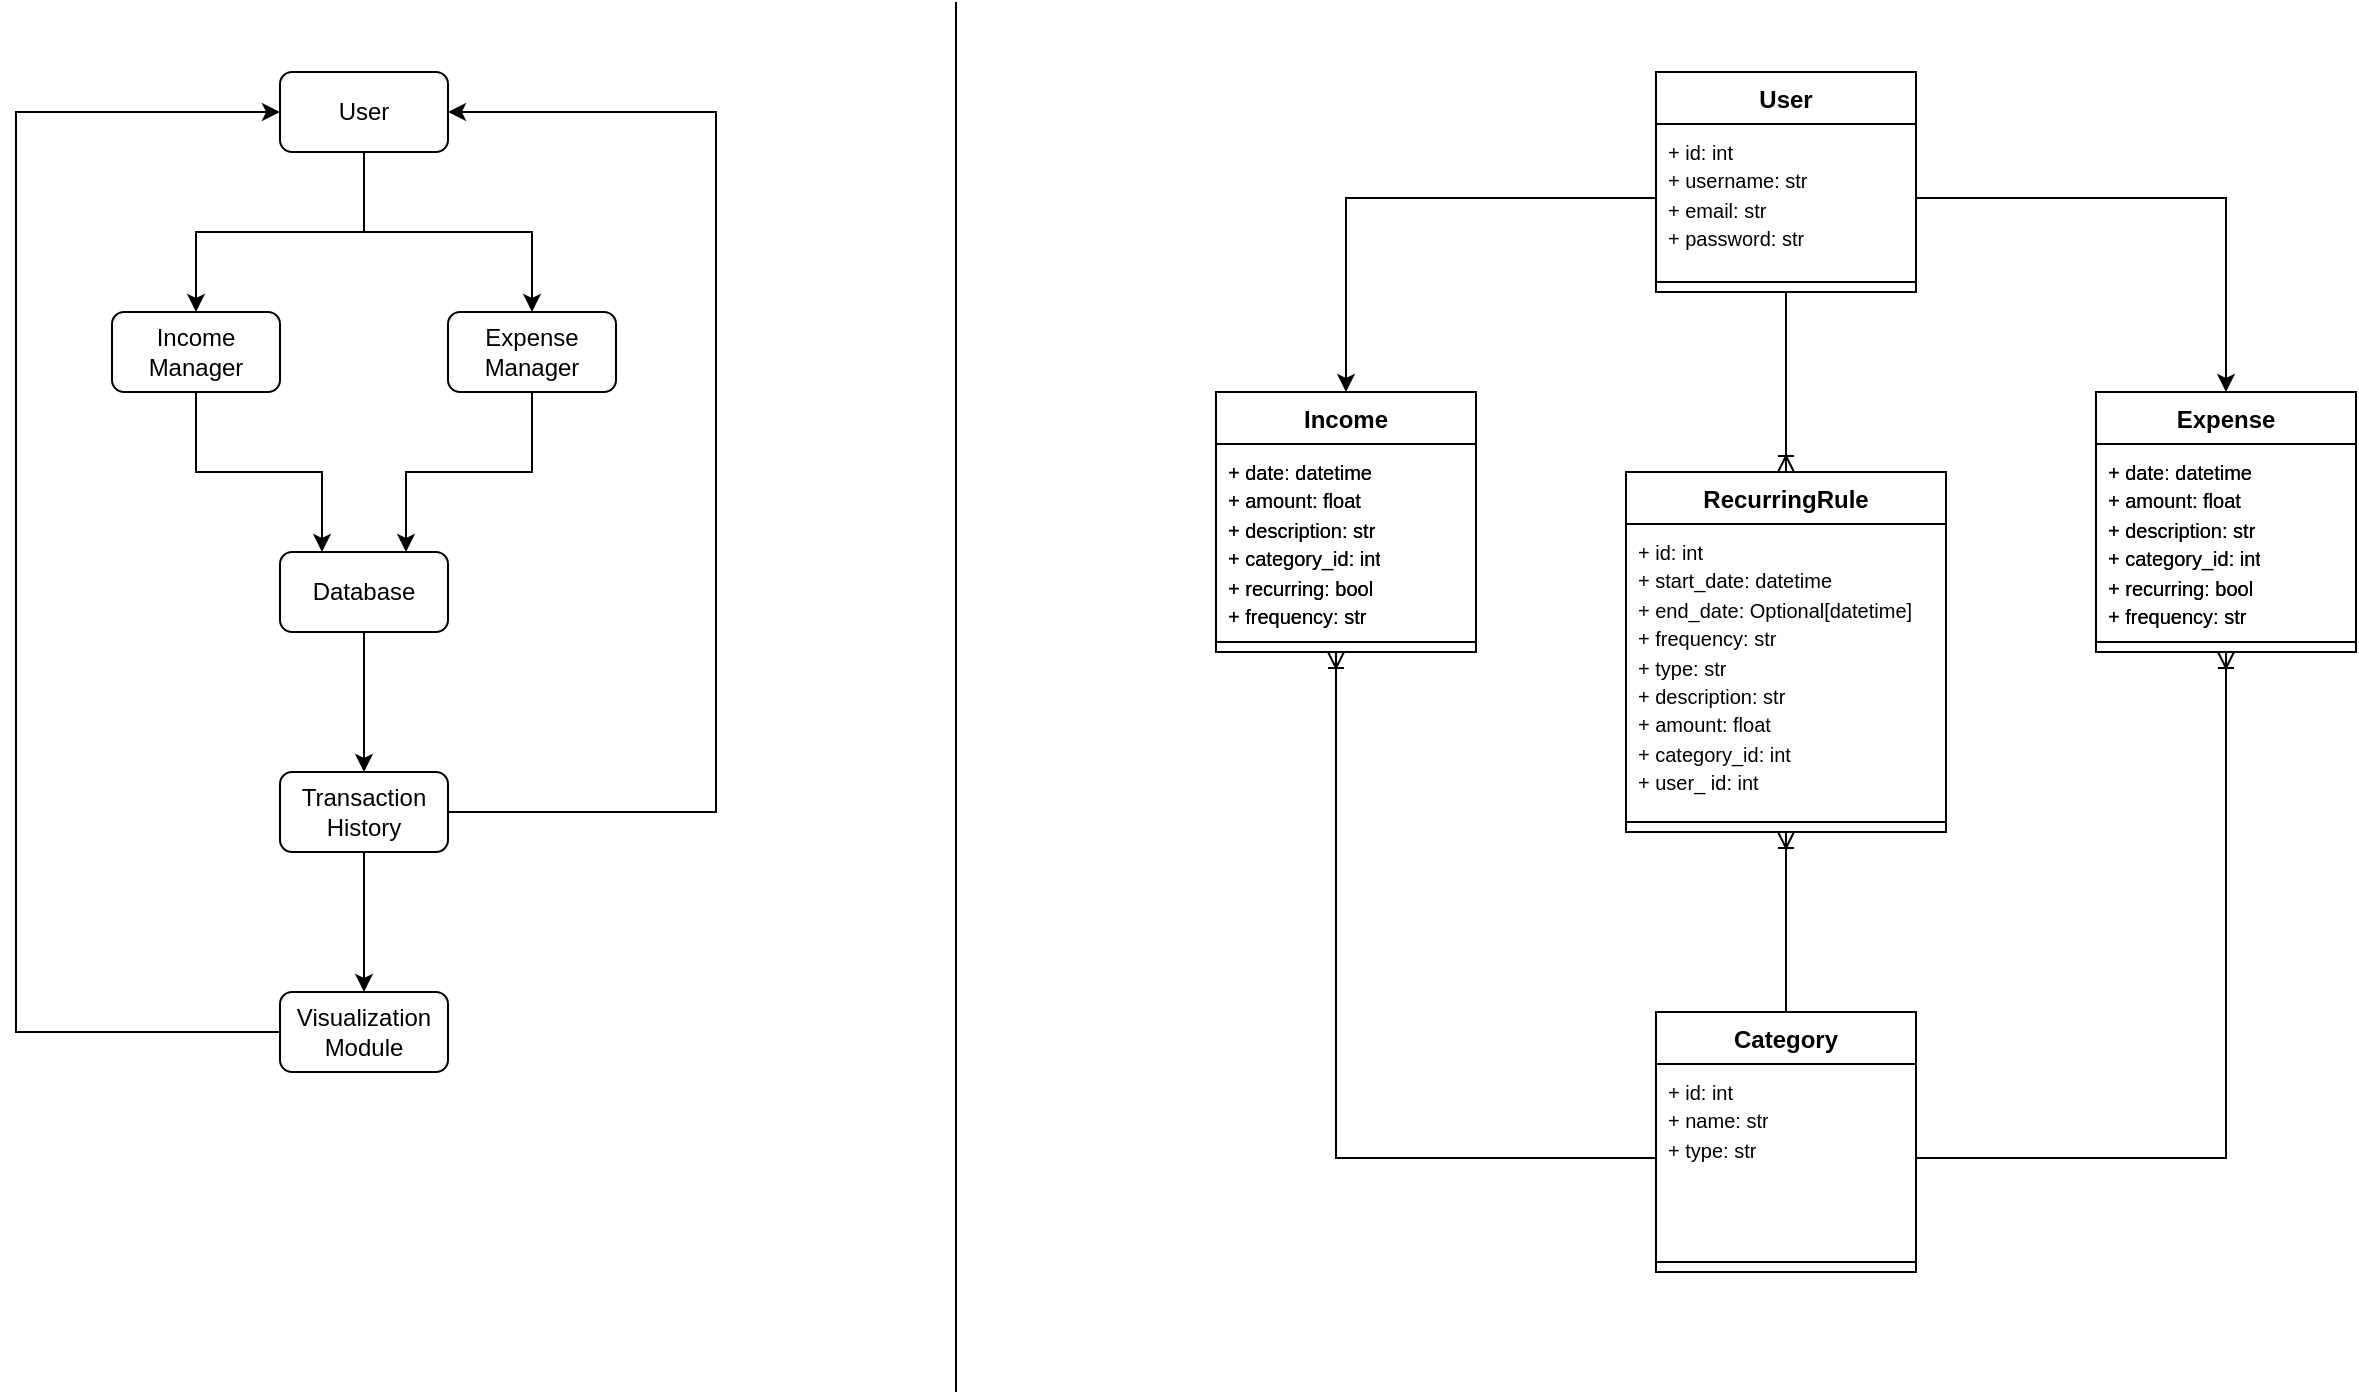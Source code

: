 <mxfile version="26.1.1">
  <diagram name="Page-1" id="XrkLnJ0hycbKe8j1wAib">
    <mxGraphModel dx="1259" dy="655" grid="1" gridSize="10" guides="1" tooltips="1" connect="1" arrows="1" fold="1" page="1" pageScale="1" pageWidth="827" pageHeight="1169" math="0" shadow="0">
      <root>
        <mxCell id="0" />
        <mxCell id="1" parent="0" />
        <mxCell id="haaevs13_YQ9W0cGdxfW-6" style="edgeStyle=orthogonalEdgeStyle;rounded=0;orthogonalLoop=1;jettySize=auto;html=1;entryX=0.5;entryY=0;entryDx=0;entryDy=0;" edge="1" parent="1" source="haaevs13_YQ9W0cGdxfW-1" target="haaevs13_YQ9W0cGdxfW-3">
          <mxGeometry relative="1" as="geometry" />
        </mxCell>
        <mxCell id="haaevs13_YQ9W0cGdxfW-7" style="edgeStyle=orthogonalEdgeStyle;rounded=0;orthogonalLoop=1;jettySize=auto;html=1;entryX=0.5;entryY=0;entryDx=0;entryDy=0;" edge="1" parent="1" source="haaevs13_YQ9W0cGdxfW-1" target="haaevs13_YQ9W0cGdxfW-4">
          <mxGeometry relative="1" as="geometry" />
        </mxCell>
        <mxCell id="haaevs13_YQ9W0cGdxfW-1" value="User" style="rounded=1;whiteSpace=wrap;html=1;" vertex="1" parent="1">
          <mxGeometry x="372" y="40" width="84" height="40" as="geometry" />
        </mxCell>
        <mxCell id="haaevs13_YQ9W0cGdxfW-9" style="edgeStyle=orthogonalEdgeStyle;rounded=0;orthogonalLoop=1;jettySize=auto;html=1;entryX=0.25;entryY=0;entryDx=0;entryDy=0;" edge="1" parent="1" source="haaevs13_YQ9W0cGdxfW-3" target="haaevs13_YQ9W0cGdxfW-5">
          <mxGeometry relative="1" as="geometry" />
        </mxCell>
        <mxCell id="haaevs13_YQ9W0cGdxfW-3" value="Income Manager" style="rounded=1;whiteSpace=wrap;html=1;" vertex="1" parent="1">
          <mxGeometry x="288" y="160" width="84" height="40" as="geometry" />
        </mxCell>
        <mxCell id="haaevs13_YQ9W0cGdxfW-10" style="edgeStyle=orthogonalEdgeStyle;rounded=0;orthogonalLoop=1;jettySize=auto;html=1;entryX=0.75;entryY=0;entryDx=0;entryDy=0;" edge="1" parent="1" source="haaevs13_YQ9W0cGdxfW-4" target="haaevs13_YQ9W0cGdxfW-5">
          <mxGeometry relative="1" as="geometry" />
        </mxCell>
        <mxCell id="haaevs13_YQ9W0cGdxfW-4" value="Expense Manager" style="rounded=1;whiteSpace=wrap;html=1;" vertex="1" parent="1">
          <mxGeometry x="456" y="160" width="84" height="40" as="geometry" />
        </mxCell>
        <mxCell id="haaevs13_YQ9W0cGdxfW-18" value="" style="edgeStyle=orthogonalEdgeStyle;rounded=0;orthogonalLoop=1;jettySize=auto;html=1;" edge="1" parent="1" source="haaevs13_YQ9W0cGdxfW-5" target="haaevs13_YQ9W0cGdxfW-11">
          <mxGeometry relative="1" as="geometry" />
        </mxCell>
        <mxCell id="haaevs13_YQ9W0cGdxfW-5" value="Database" style="rounded=1;whiteSpace=wrap;html=1;" vertex="1" parent="1">
          <mxGeometry x="372" y="280" width="84" height="40" as="geometry" />
        </mxCell>
        <mxCell id="haaevs13_YQ9W0cGdxfW-19" value="" style="edgeStyle=orthogonalEdgeStyle;rounded=0;orthogonalLoop=1;jettySize=auto;html=1;" edge="1" parent="1" source="haaevs13_YQ9W0cGdxfW-11" target="haaevs13_YQ9W0cGdxfW-12">
          <mxGeometry relative="1" as="geometry" />
        </mxCell>
        <mxCell id="haaevs13_YQ9W0cGdxfW-20" style="edgeStyle=orthogonalEdgeStyle;rounded=0;orthogonalLoop=1;jettySize=auto;html=1;entryX=1;entryY=0.5;entryDx=0;entryDy=0;" edge="1" parent="1" source="haaevs13_YQ9W0cGdxfW-11" target="haaevs13_YQ9W0cGdxfW-1">
          <mxGeometry relative="1" as="geometry">
            <Array as="points">
              <mxPoint x="590" y="410" />
              <mxPoint x="590" y="60" />
            </Array>
          </mxGeometry>
        </mxCell>
        <mxCell id="haaevs13_YQ9W0cGdxfW-11" value="Transaction History" style="rounded=1;whiteSpace=wrap;html=1;" vertex="1" parent="1">
          <mxGeometry x="372" y="390" width="84" height="40" as="geometry" />
        </mxCell>
        <mxCell id="haaevs13_YQ9W0cGdxfW-21" style="edgeStyle=orthogonalEdgeStyle;rounded=0;orthogonalLoop=1;jettySize=auto;html=1;entryX=0;entryY=0.5;entryDx=0;entryDy=0;" edge="1" parent="1" source="haaevs13_YQ9W0cGdxfW-12" target="haaevs13_YQ9W0cGdxfW-1">
          <mxGeometry relative="1" as="geometry">
            <Array as="points">
              <mxPoint x="240" y="520" />
              <mxPoint x="240" y="60" />
            </Array>
          </mxGeometry>
        </mxCell>
        <mxCell id="haaevs13_YQ9W0cGdxfW-12" value="Visualization Module" style="rounded=1;whiteSpace=wrap;html=1;" vertex="1" parent="1">
          <mxGeometry x="372" y="500" width="84" height="40" as="geometry" />
        </mxCell>
        <mxCell id="haaevs13_YQ9W0cGdxfW-24" value="Income" style="swimlane;fontStyle=1;align=center;verticalAlign=top;childLayout=stackLayout;horizontal=1;startSize=26;horizontalStack=0;resizeParent=1;resizeParentMax=0;resizeLast=0;collapsible=1;marginBottom=0;whiteSpace=wrap;html=1;" vertex="1" parent="1">
          <mxGeometry x="840" y="200" width="130" height="130" as="geometry" />
        </mxCell>
        <mxCell id="haaevs13_YQ9W0cGdxfW-25" value="&lt;font style=&quot;font-size: 10px;&quot;&gt;+ date: datetime&lt;/font&gt;&lt;div&gt;&lt;font style=&quot;font-size: 10px;&quot;&gt;+ amount: float&lt;/font&gt;&lt;/div&gt;&lt;div&gt;&lt;font style=&quot;font-size: 10px;&quot;&gt;+ description: str&lt;/font&gt;&lt;/div&gt;&lt;div&gt;&lt;font style=&quot;font-size: 10px;&quot;&gt;+ category_id: int&lt;/font&gt;&lt;/div&gt;&lt;div&gt;&lt;font style=&quot;font-size: 10px;&quot;&gt;+ recurring: bool&lt;/font&gt;&lt;/div&gt;&lt;div&gt;&lt;font style=&quot;font-size: 10px;&quot;&gt;+ frequency: str&amp;nbsp;&lt;/font&gt;&lt;/div&gt;&lt;div&gt;&lt;font style=&quot;font-size: 10px;&quot;&gt;&lt;br&gt;&lt;/font&gt;&lt;div&gt;&lt;br&gt;&lt;/div&gt;&lt;/div&gt;" style="text;strokeColor=none;fillColor=none;align=left;verticalAlign=top;spacingLeft=4;spacingRight=4;overflow=hidden;rotatable=0;points=[[0,0.5],[1,0.5]];portConstraint=eastwest;whiteSpace=wrap;html=1;" vertex="1" parent="haaevs13_YQ9W0cGdxfW-24">
          <mxGeometry y="26" width="130" height="94" as="geometry" />
        </mxCell>
        <mxCell id="haaevs13_YQ9W0cGdxfW-26" value="" style="line;strokeWidth=1;fillColor=none;align=left;verticalAlign=middle;spacingTop=-1;spacingLeft=3;spacingRight=3;rotatable=0;labelPosition=right;points=[];portConstraint=eastwest;strokeColor=inherit;" vertex="1" parent="haaevs13_YQ9W0cGdxfW-24">
          <mxGeometry y="120" width="130" height="10" as="geometry" />
        </mxCell>
        <mxCell id="haaevs13_YQ9W0cGdxfW-28" value="Expense" style="swimlane;fontStyle=1;align=center;verticalAlign=top;childLayout=stackLayout;horizontal=1;startSize=26;horizontalStack=0;resizeParent=1;resizeParentMax=0;resizeLast=0;collapsible=1;marginBottom=0;whiteSpace=wrap;html=1;" vertex="1" parent="1">
          <mxGeometry x="1280" y="200" width="130" height="130" as="geometry" />
        </mxCell>
        <mxCell id="haaevs13_YQ9W0cGdxfW-29" value="&lt;font style=&quot;font-size: 10px;&quot;&gt;+ date: datetime&lt;/font&gt;&lt;div&gt;&lt;font style=&quot;font-size: 10px;&quot;&gt;+ amount: float&lt;/font&gt;&lt;/div&gt;&lt;div&gt;&lt;font style=&quot;font-size: 10px;&quot;&gt;+ description: str&lt;/font&gt;&lt;/div&gt;&lt;div&gt;&lt;font style=&quot;font-size: 10px;&quot;&gt;+ category_id: int&lt;/font&gt;&lt;/div&gt;&lt;div&gt;&lt;font style=&quot;font-size: 10px;&quot;&gt;+ recurring: bool&lt;/font&gt;&lt;/div&gt;&lt;div&gt;&lt;font style=&quot;font-size: 10px;&quot;&gt;+ frequency: str&amp;nbsp;&lt;/font&gt;&lt;/div&gt;&lt;div&gt;&lt;font style=&quot;font-size: 10px;&quot;&gt;&lt;br&gt;&lt;/font&gt;&lt;div&gt;&lt;br&gt;&lt;/div&gt;&lt;/div&gt;" style="text;strokeColor=none;fillColor=none;align=left;verticalAlign=top;spacingLeft=4;spacingRight=4;overflow=hidden;rotatable=0;points=[[0,0.5],[1,0.5]];portConstraint=eastwest;whiteSpace=wrap;html=1;" vertex="1" parent="haaevs13_YQ9W0cGdxfW-28">
          <mxGeometry y="26" width="130" height="94" as="geometry" />
        </mxCell>
        <mxCell id="haaevs13_YQ9W0cGdxfW-30" value="" style="line;strokeWidth=1;fillColor=none;align=left;verticalAlign=middle;spacingTop=-1;spacingLeft=3;spacingRight=3;rotatable=0;labelPosition=right;points=[];portConstraint=eastwest;strokeColor=inherit;" vertex="1" parent="haaevs13_YQ9W0cGdxfW-28">
          <mxGeometry y="120" width="130" height="10" as="geometry" />
        </mxCell>
        <mxCell id="haaevs13_YQ9W0cGdxfW-32" value="" style="endArrow=none;html=1;rounded=0;" edge="1" parent="1">
          <mxGeometry width="50" height="50" relative="1" as="geometry">
            <mxPoint x="710" y="700" as="sourcePoint" />
            <mxPoint x="710" y="5" as="targetPoint" />
          </mxGeometry>
        </mxCell>
        <mxCell id="haaevs13_YQ9W0cGdxfW-33" value="User" style="swimlane;fontStyle=1;align=center;verticalAlign=top;childLayout=stackLayout;horizontal=1;startSize=26;horizontalStack=0;resizeParent=1;resizeParentMax=0;resizeLast=0;collapsible=1;marginBottom=0;whiteSpace=wrap;html=1;" vertex="1" parent="1">
          <mxGeometry x="1060" y="40" width="130" height="110" as="geometry" />
        </mxCell>
        <mxCell id="haaevs13_YQ9W0cGdxfW-41" value="&lt;div&gt;&lt;div&gt;&lt;span style=&quot;font-size: 10px;&quot;&gt;+ id: int&lt;/span&gt;&lt;/div&gt;&lt;/div&gt;&lt;div&gt;&lt;span style=&quot;font-size: 10px;&quot;&gt;+ username: str&lt;/span&gt;&lt;/div&gt;&lt;div&gt;&lt;span style=&quot;font-size: 10px;&quot;&gt;+ email: str&lt;/span&gt;&lt;/div&gt;&lt;div&gt;&lt;span style=&quot;font-size: 10px;&quot;&gt;+ password: str&lt;/span&gt;&lt;/div&gt;" style="text;strokeColor=none;fillColor=none;align=left;verticalAlign=top;spacingLeft=4;spacingRight=4;overflow=hidden;rotatable=0;points=[[0,0.5],[1,0.5]];portConstraint=eastwest;whiteSpace=wrap;html=1;" vertex="1" parent="haaevs13_YQ9W0cGdxfW-33">
          <mxGeometry y="26" width="130" height="74" as="geometry" />
        </mxCell>
        <mxCell id="haaevs13_YQ9W0cGdxfW-35" value="" style="line;strokeWidth=1;fillColor=none;align=left;verticalAlign=middle;spacingTop=-1;spacingLeft=3;spacingRight=3;rotatable=0;labelPosition=right;points=[];portConstraint=eastwest;strokeColor=inherit;" vertex="1" parent="haaevs13_YQ9W0cGdxfW-33">
          <mxGeometry y="100" width="130" height="10" as="geometry" />
        </mxCell>
        <mxCell id="haaevs13_YQ9W0cGdxfW-40" style="edgeStyle=orthogonalEdgeStyle;rounded=0;orthogonalLoop=1;jettySize=auto;html=1;entryX=0.5;entryY=0;entryDx=0;entryDy=0;exitX=1;exitY=0.5;exitDx=0;exitDy=0;" edge="1" parent="1" source="haaevs13_YQ9W0cGdxfW-41" target="haaevs13_YQ9W0cGdxfW-28">
          <mxGeometry relative="1" as="geometry">
            <mxPoint x="1190" y="177" as="sourcePoint" />
          </mxGeometry>
        </mxCell>
        <mxCell id="haaevs13_YQ9W0cGdxfW-42" style="edgeStyle=orthogonalEdgeStyle;rounded=0;orthogonalLoop=1;jettySize=auto;html=1;exitX=0;exitY=0.5;exitDx=0;exitDy=0;" edge="1" parent="1" source="haaevs13_YQ9W0cGdxfW-41" target="haaevs13_YQ9W0cGdxfW-24">
          <mxGeometry relative="1" as="geometry">
            <mxPoint x="1060" y="177" as="sourcePoint" />
          </mxGeometry>
        </mxCell>
        <mxCell id="haaevs13_YQ9W0cGdxfW-57" value="" style="fontSize=12;html=1;endArrow=ERoneToMany;rounded=0;exitX=0;exitY=0.5;exitDx=0;exitDy=0;edgeStyle=elbowEdgeStyle;" edge="1" parent="1" source="haaevs13_YQ9W0cGdxfW-69" target="haaevs13_YQ9W0cGdxfW-26">
          <mxGeometry width="100" height="100" relative="1" as="geometry">
            <mxPoint x="900" y="583" as="sourcePoint" />
            <mxPoint x="910" y="370" as="targetPoint" />
            <Array as="points">
              <mxPoint x="900" y="450" />
            </Array>
          </mxGeometry>
        </mxCell>
        <mxCell id="haaevs13_YQ9W0cGdxfW-58" value="RecurringRule" style="swimlane;fontStyle=1;align=center;verticalAlign=top;childLayout=stackLayout;horizontal=1;startSize=26;horizontalStack=0;resizeParent=1;resizeParentMax=0;resizeLast=0;collapsible=1;marginBottom=0;whiteSpace=wrap;html=1;" vertex="1" parent="1">
          <mxGeometry x="1045" y="240" width="160" height="180" as="geometry" />
        </mxCell>
        <mxCell id="haaevs13_YQ9W0cGdxfW-59" value="&lt;div&gt;&lt;div&gt;&lt;span style=&quot;font-size: 10px;&quot;&gt;+ id: int&lt;/span&gt;&lt;/div&gt;&lt;/div&gt;&lt;div&gt;&lt;span style=&quot;font-size: 10px;&quot;&gt;+ start_date: datetime&lt;/span&gt;&lt;/div&gt;&lt;div&gt;&lt;span style=&quot;font-size: 10px;&quot;&gt;+ end_date: Optional[datetime]&lt;/span&gt;&lt;/div&gt;&lt;div&gt;&lt;span style=&quot;font-size: 10px;&quot;&gt;+ frequency: str&lt;/span&gt;&lt;/div&gt;&lt;div&gt;&lt;span style=&quot;font-size: 10px;&quot;&gt;+ type: str&lt;/span&gt;&lt;/div&gt;&lt;div&gt;&lt;span style=&quot;font-size: 10px;&quot;&gt;+ description: str&lt;/span&gt;&lt;/div&gt;&lt;div&gt;&lt;span style=&quot;font-size: 10px;&quot;&gt;+ amount: float&lt;/span&gt;&lt;/div&gt;&lt;div&gt;&lt;span style=&quot;font-size: 10px;&quot;&gt;+ category_id: int&lt;/span&gt;&lt;/div&gt;&lt;div&gt;&lt;span style=&quot;font-size: 10px;&quot;&gt;+ user_ id: int&lt;/span&gt;&lt;/div&gt;&lt;div&gt;&lt;span style=&quot;font-size: 10px;&quot;&gt;&lt;br&gt;&lt;/span&gt;&lt;/div&gt;" style="text;strokeColor=none;fillColor=none;align=left;verticalAlign=top;spacingLeft=4;spacingRight=4;overflow=hidden;rotatable=0;points=[[0,0.5],[1,0.5]];portConstraint=eastwest;whiteSpace=wrap;html=1;" vertex="1" parent="haaevs13_YQ9W0cGdxfW-58">
          <mxGeometry y="26" width="160" height="144" as="geometry" />
        </mxCell>
        <mxCell id="haaevs13_YQ9W0cGdxfW-60" value="" style="line;strokeWidth=1;fillColor=none;align=left;verticalAlign=middle;spacingTop=-1;spacingLeft=3;spacingRight=3;rotatable=0;labelPosition=right;points=[];portConstraint=eastwest;strokeColor=inherit;" vertex="1" parent="haaevs13_YQ9W0cGdxfW-58">
          <mxGeometry y="170" width="160" height="10" as="geometry" />
        </mxCell>
        <mxCell id="haaevs13_YQ9W0cGdxfW-62" value="Expense" style="swimlane;fontStyle=1;align=center;verticalAlign=top;childLayout=stackLayout;horizontal=1;startSize=26;horizontalStack=0;resizeParent=1;resizeParentMax=0;resizeLast=0;collapsible=1;marginBottom=0;whiteSpace=wrap;html=1;" vertex="1" parent="1">
          <mxGeometry x="1280" y="200" width="130" height="130" as="geometry" />
        </mxCell>
        <mxCell id="haaevs13_YQ9W0cGdxfW-63" value="&lt;font style=&quot;font-size: 10px;&quot;&gt;+ date: datetime&lt;/font&gt;&lt;div&gt;&lt;font style=&quot;font-size: 10px;&quot;&gt;+ amount: float&lt;/font&gt;&lt;/div&gt;&lt;div&gt;&lt;font style=&quot;font-size: 10px;&quot;&gt;+ description: str&lt;/font&gt;&lt;/div&gt;&lt;div&gt;&lt;font style=&quot;font-size: 10px;&quot;&gt;+ category_id: int&lt;/font&gt;&lt;/div&gt;&lt;div&gt;&lt;font style=&quot;font-size: 10px;&quot;&gt;+ recurring: bool&lt;/font&gt;&lt;/div&gt;&lt;div&gt;&lt;font style=&quot;font-size: 10px;&quot;&gt;+ frequency: str&amp;nbsp;&lt;/font&gt;&lt;/div&gt;&lt;div&gt;&lt;font style=&quot;font-size: 10px;&quot;&gt;&lt;br&gt;&lt;/font&gt;&lt;div&gt;&lt;br&gt;&lt;/div&gt;&lt;/div&gt;" style="text;strokeColor=none;fillColor=none;align=left;verticalAlign=top;spacingLeft=4;spacingRight=4;overflow=hidden;rotatable=0;points=[[0,0.5],[1,0.5]];portConstraint=eastwest;whiteSpace=wrap;html=1;" vertex="1" parent="haaevs13_YQ9W0cGdxfW-62">
          <mxGeometry y="26" width="130" height="94" as="geometry" />
        </mxCell>
        <mxCell id="haaevs13_YQ9W0cGdxfW-64" value="" style="line;strokeWidth=1;fillColor=none;align=left;verticalAlign=middle;spacingTop=-1;spacingLeft=3;spacingRight=3;rotatable=0;labelPosition=right;points=[];portConstraint=eastwest;strokeColor=inherit;" vertex="1" parent="haaevs13_YQ9W0cGdxfW-62">
          <mxGeometry y="120" width="130" height="10" as="geometry" />
        </mxCell>
        <mxCell id="haaevs13_YQ9W0cGdxfW-65" value="Income" style="swimlane;fontStyle=1;align=center;verticalAlign=top;childLayout=stackLayout;horizontal=1;startSize=26;horizontalStack=0;resizeParent=1;resizeParentMax=0;resizeLast=0;collapsible=1;marginBottom=0;whiteSpace=wrap;html=1;" vertex="1" parent="1">
          <mxGeometry x="840" y="200" width="130" height="130" as="geometry" />
        </mxCell>
        <mxCell id="haaevs13_YQ9W0cGdxfW-66" value="&lt;font style=&quot;font-size: 10px;&quot;&gt;+ date: datetime&lt;/font&gt;&lt;div&gt;&lt;font style=&quot;font-size: 10px;&quot;&gt;+ amount: float&lt;/font&gt;&lt;/div&gt;&lt;div&gt;&lt;font style=&quot;font-size: 10px;&quot;&gt;+ description: str&lt;/font&gt;&lt;/div&gt;&lt;div&gt;&lt;font style=&quot;font-size: 10px;&quot;&gt;+ category_id: int&lt;/font&gt;&lt;/div&gt;&lt;div&gt;&lt;font style=&quot;font-size: 10px;&quot;&gt;+ recurring: bool&lt;/font&gt;&lt;/div&gt;&lt;div&gt;&lt;font style=&quot;font-size: 10px;&quot;&gt;+ frequency: str&amp;nbsp;&lt;/font&gt;&lt;/div&gt;&lt;div&gt;&lt;font style=&quot;font-size: 10px;&quot;&gt;&lt;br&gt;&lt;/font&gt;&lt;div&gt;&lt;br&gt;&lt;/div&gt;&lt;/div&gt;" style="text;strokeColor=none;fillColor=none;align=left;verticalAlign=top;spacingLeft=4;spacingRight=4;overflow=hidden;rotatable=0;points=[[0,0.5],[1,0.5]];portConstraint=eastwest;whiteSpace=wrap;html=1;" vertex="1" parent="haaevs13_YQ9W0cGdxfW-65">
          <mxGeometry y="26" width="130" height="94" as="geometry" />
        </mxCell>
        <mxCell id="haaevs13_YQ9W0cGdxfW-67" value="" style="line;strokeWidth=1;fillColor=none;align=left;verticalAlign=middle;spacingTop=-1;spacingLeft=3;spacingRight=3;rotatable=0;labelPosition=right;points=[];portConstraint=eastwest;strokeColor=inherit;" vertex="1" parent="haaevs13_YQ9W0cGdxfW-65">
          <mxGeometry y="120" width="130" height="10" as="geometry" />
        </mxCell>
        <mxCell id="haaevs13_YQ9W0cGdxfW-68" value="Category" style="swimlane;fontStyle=1;align=center;verticalAlign=top;childLayout=stackLayout;horizontal=1;startSize=26;horizontalStack=0;resizeParent=1;resizeParentMax=0;resizeLast=0;collapsible=1;marginBottom=0;whiteSpace=wrap;html=1;" vertex="1" parent="1">
          <mxGeometry x="1060" y="510" width="130" height="130" as="geometry" />
        </mxCell>
        <mxCell id="haaevs13_YQ9W0cGdxfW-69" value="&lt;div&gt;&lt;div&gt;&lt;span style=&quot;font-size: 10px;&quot;&gt;+ id: int&lt;/span&gt;&lt;/div&gt;&lt;/div&gt;&lt;div&gt;&lt;span style=&quot;font-size: 10px;&quot;&gt;+ name: str&lt;/span&gt;&lt;/div&gt;&lt;div&gt;&lt;span style=&quot;font-size: 10px;&quot;&gt;+ type: str&lt;/span&gt;&lt;/div&gt;" style="text;strokeColor=none;fillColor=none;align=left;verticalAlign=top;spacingLeft=4;spacingRight=4;overflow=hidden;rotatable=0;points=[[0,0.5],[1,0.5]];portConstraint=eastwest;whiteSpace=wrap;html=1;" vertex="1" parent="haaevs13_YQ9W0cGdxfW-68">
          <mxGeometry y="26" width="130" height="94" as="geometry" />
        </mxCell>
        <mxCell id="haaevs13_YQ9W0cGdxfW-70" value="" style="line;strokeWidth=1;fillColor=none;align=left;verticalAlign=middle;spacingTop=-1;spacingLeft=3;spacingRight=3;rotatable=0;labelPosition=right;points=[];portConstraint=eastwest;strokeColor=inherit;" vertex="1" parent="haaevs13_YQ9W0cGdxfW-68">
          <mxGeometry y="120" width="130" height="10" as="geometry" />
        </mxCell>
        <mxCell id="haaevs13_YQ9W0cGdxfW-74" value="" style="fontSize=12;html=1;endArrow=ERoneToMany;rounded=0;exitX=0.5;exitY=1;exitDx=0;exitDy=0;entryX=0.5;entryY=0;entryDx=0;entryDy=0;" edge="1" parent="1" source="haaevs13_YQ9W0cGdxfW-33" target="haaevs13_YQ9W0cGdxfW-58">
          <mxGeometry width="100" height="100" relative="1" as="geometry">
            <mxPoint x="980" y="370" as="sourcePoint" />
            <mxPoint x="1080" y="270" as="targetPoint" />
          </mxGeometry>
        </mxCell>
        <mxCell id="haaevs13_YQ9W0cGdxfW-75" value="" style="fontSize=12;html=1;endArrow=ERoneToMany;rounded=0;exitX=0.5;exitY=0;exitDx=0;exitDy=0;entryX=0.5;entryY=1;entryDx=0;entryDy=0;" edge="1" parent="1" source="haaevs13_YQ9W0cGdxfW-68" target="haaevs13_YQ9W0cGdxfW-58">
          <mxGeometry width="100" height="100" relative="1" as="geometry">
            <mxPoint x="980" y="370" as="sourcePoint" />
            <mxPoint x="1080" y="270" as="targetPoint" />
          </mxGeometry>
        </mxCell>
        <mxCell id="haaevs13_YQ9W0cGdxfW-76" value="" style="edgeStyle=orthogonalEdgeStyle;fontSize=12;html=1;endArrow=ERoneToMany;rounded=0;entryX=0.5;entryY=1;entryDx=0;entryDy=0;exitX=1;exitY=0.5;exitDx=0;exitDy=0;" edge="1" parent="1" source="haaevs13_YQ9W0cGdxfW-69" target="haaevs13_YQ9W0cGdxfW-62">
          <mxGeometry width="100" height="100" relative="1" as="geometry">
            <mxPoint x="1160" y="500" as="sourcePoint" />
            <mxPoint x="1260" y="400" as="targetPoint" />
          </mxGeometry>
        </mxCell>
      </root>
    </mxGraphModel>
  </diagram>
</mxfile>
